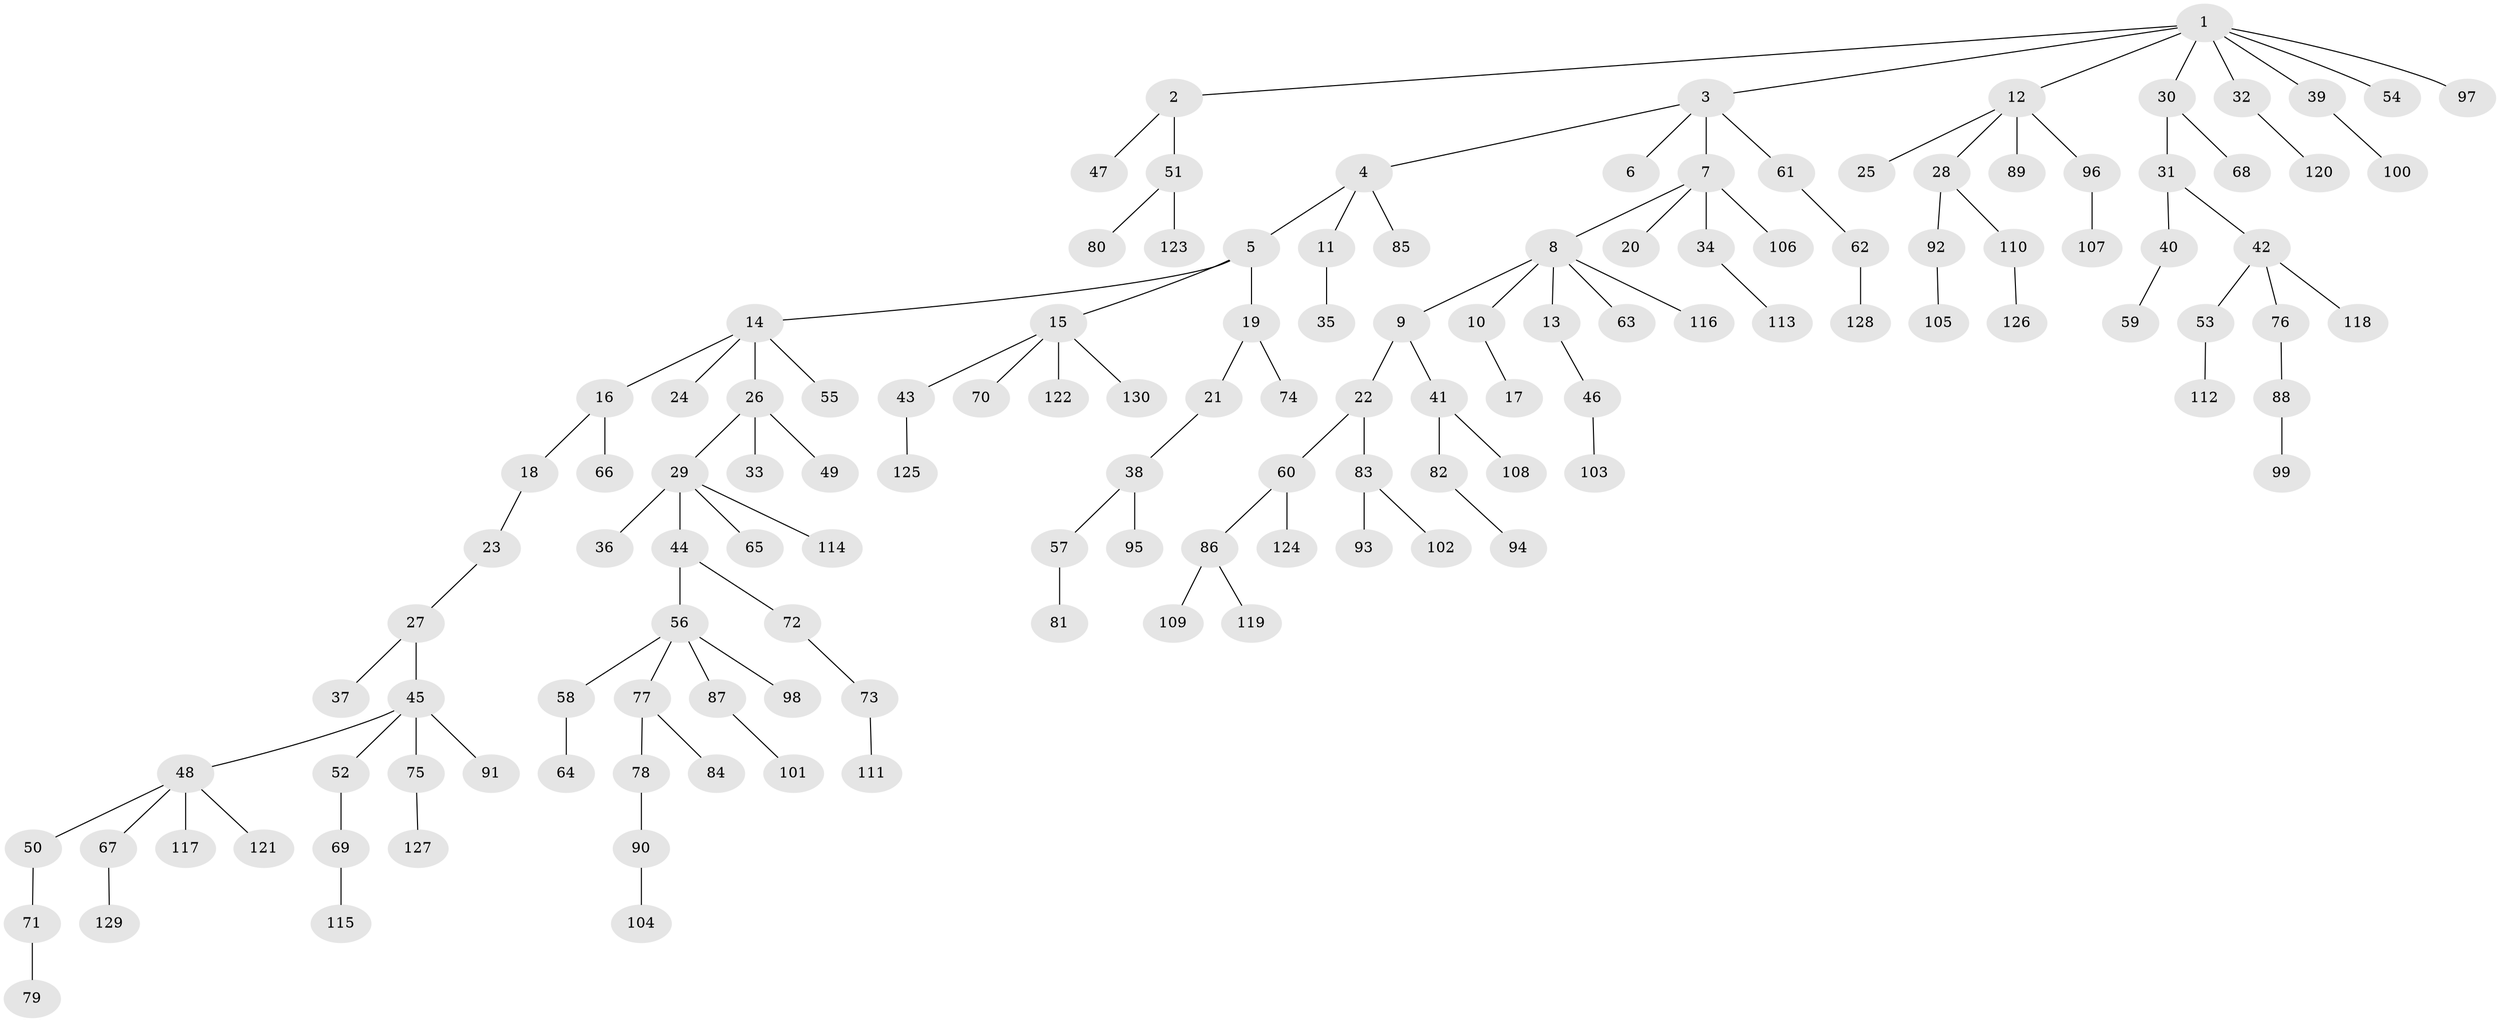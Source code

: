 // coarse degree distribution, {7: 0.024390243902439025, 4: 0.14634146341463414, 3: 0.0975609756097561, 5: 0.012195121951219513, 1: 0.573170731707317, 2: 0.14634146341463414}
// Generated by graph-tools (version 1.1) at 2025/42/03/06/25 10:42:03]
// undirected, 130 vertices, 129 edges
graph export_dot {
graph [start="1"]
  node [color=gray90,style=filled];
  1;
  2;
  3;
  4;
  5;
  6;
  7;
  8;
  9;
  10;
  11;
  12;
  13;
  14;
  15;
  16;
  17;
  18;
  19;
  20;
  21;
  22;
  23;
  24;
  25;
  26;
  27;
  28;
  29;
  30;
  31;
  32;
  33;
  34;
  35;
  36;
  37;
  38;
  39;
  40;
  41;
  42;
  43;
  44;
  45;
  46;
  47;
  48;
  49;
  50;
  51;
  52;
  53;
  54;
  55;
  56;
  57;
  58;
  59;
  60;
  61;
  62;
  63;
  64;
  65;
  66;
  67;
  68;
  69;
  70;
  71;
  72;
  73;
  74;
  75;
  76;
  77;
  78;
  79;
  80;
  81;
  82;
  83;
  84;
  85;
  86;
  87;
  88;
  89;
  90;
  91;
  92;
  93;
  94;
  95;
  96;
  97;
  98;
  99;
  100;
  101;
  102;
  103;
  104;
  105;
  106;
  107;
  108;
  109;
  110;
  111;
  112;
  113;
  114;
  115;
  116;
  117;
  118;
  119;
  120;
  121;
  122;
  123;
  124;
  125;
  126;
  127;
  128;
  129;
  130;
  1 -- 2;
  1 -- 3;
  1 -- 12;
  1 -- 30;
  1 -- 32;
  1 -- 39;
  1 -- 54;
  1 -- 97;
  2 -- 47;
  2 -- 51;
  3 -- 4;
  3 -- 6;
  3 -- 7;
  3 -- 61;
  4 -- 5;
  4 -- 11;
  4 -- 85;
  5 -- 14;
  5 -- 15;
  5 -- 19;
  7 -- 8;
  7 -- 20;
  7 -- 34;
  7 -- 106;
  8 -- 9;
  8 -- 10;
  8 -- 13;
  8 -- 63;
  8 -- 116;
  9 -- 22;
  9 -- 41;
  10 -- 17;
  11 -- 35;
  12 -- 25;
  12 -- 28;
  12 -- 89;
  12 -- 96;
  13 -- 46;
  14 -- 16;
  14 -- 24;
  14 -- 26;
  14 -- 55;
  15 -- 43;
  15 -- 70;
  15 -- 122;
  15 -- 130;
  16 -- 18;
  16 -- 66;
  18 -- 23;
  19 -- 21;
  19 -- 74;
  21 -- 38;
  22 -- 60;
  22 -- 83;
  23 -- 27;
  26 -- 29;
  26 -- 33;
  26 -- 49;
  27 -- 37;
  27 -- 45;
  28 -- 92;
  28 -- 110;
  29 -- 36;
  29 -- 44;
  29 -- 65;
  29 -- 114;
  30 -- 31;
  30 -- 68;
  31 -- 40;
  31 -- 42;
  32 -- 120;
  34 -- 113;
  38 -- 57;
  38 -- 95;
  39 -- 100;
  40 -- 59;
  41 -- 82;
  41 -- 108;
  42 -- 53;
  42 -- 76;
  42 -- 118;
  43 -- 125;
  44 -- 56;
  44 -- 72;
  45 -- 48;
  45 -- 52;
  45 -- 75;
  45 -- 91;
  46 -- 103;
  48 -- 50;
  48 -- 67;
  48 -- 117;
  48 -- 121;
  50 -- 71;
  51 -- 80;
  51 -- 123;
  52 -- 69;
  53 -- 112;
  56 -- 58;
  56 -- 77;
  56 -- 87;
  56 -- 98;
  57 -- 81;
  58 -- 64;
  60 -- 86;
  60 -- 124;
  61 -- 62;
  62 -- 128;
  67 -- 129;
  69 -- 115;
  71 -- 79;
  72 -- 73;
  73 -- 111;
  75 -- 127;
  76 -- 88;
  77 -- 78;
  77 -- 84;
  78 -- 90;
  82 -- 94;
  83 -- 93;
  83 -- 102;
  86 -- 109;
  86 -- 119;
  87 -- 101;
  88 -- 99;
  90 -- 104;
  92 -- 105;
  96 -- 107;
  110 -- 126;
}
